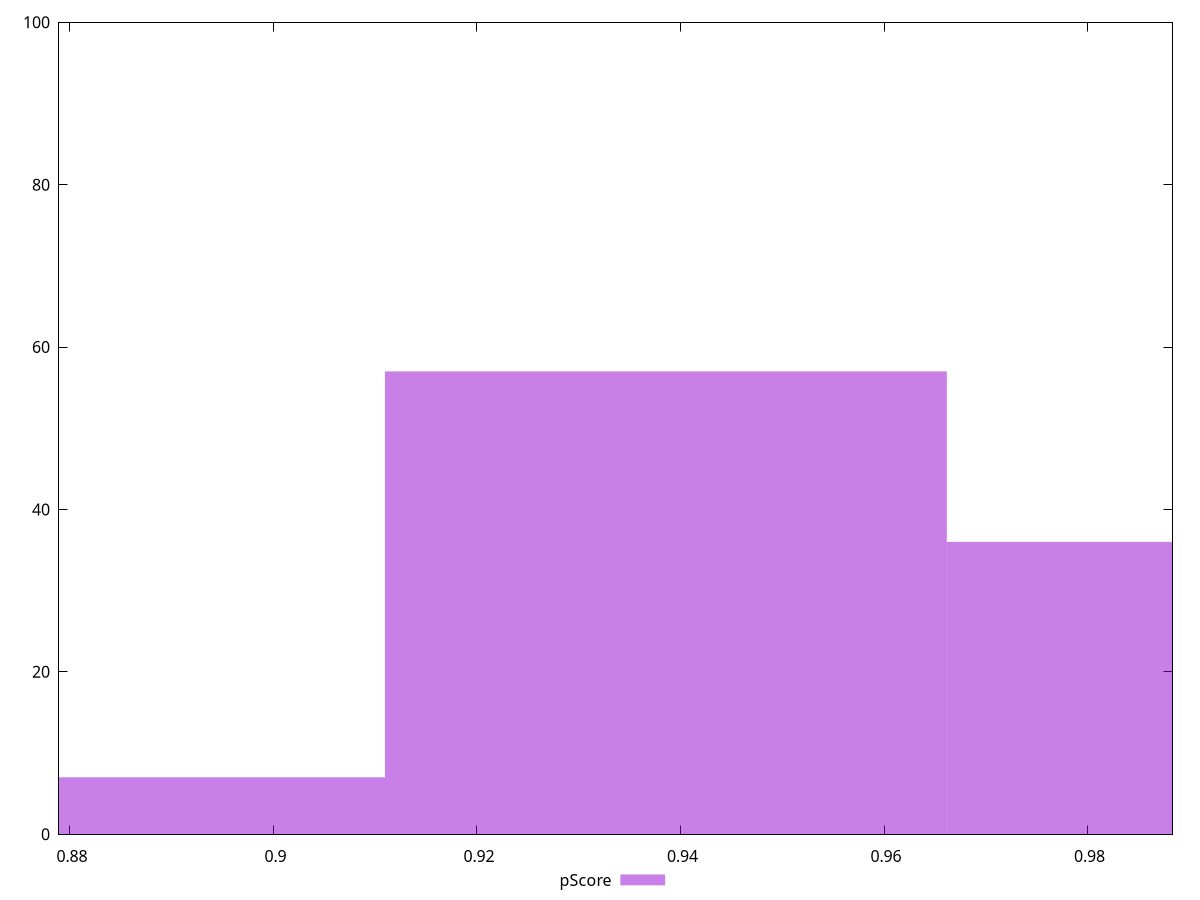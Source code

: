 reset

$pScore <<EOF
0.9385639784116186 57
0.8833543326226999 7
0.9937736242005374 36
EOF

set key outside below
set boxwidth 0.055209645788918744
set xrange [0.8789260341456707:0.9883453034491948]
set yrange [0:100]
set trange [0:100]
set style fill transparent solid 0.5 noborder
set terminal svg size 640, 490 enhanced background rgb 'white'
set output "report_00017_2021-02-10T15-08-03.406Z/bootup-time/samples/pages/pScore/histogram.svg"

plot $pScore title "pScore" with boxes

reset
